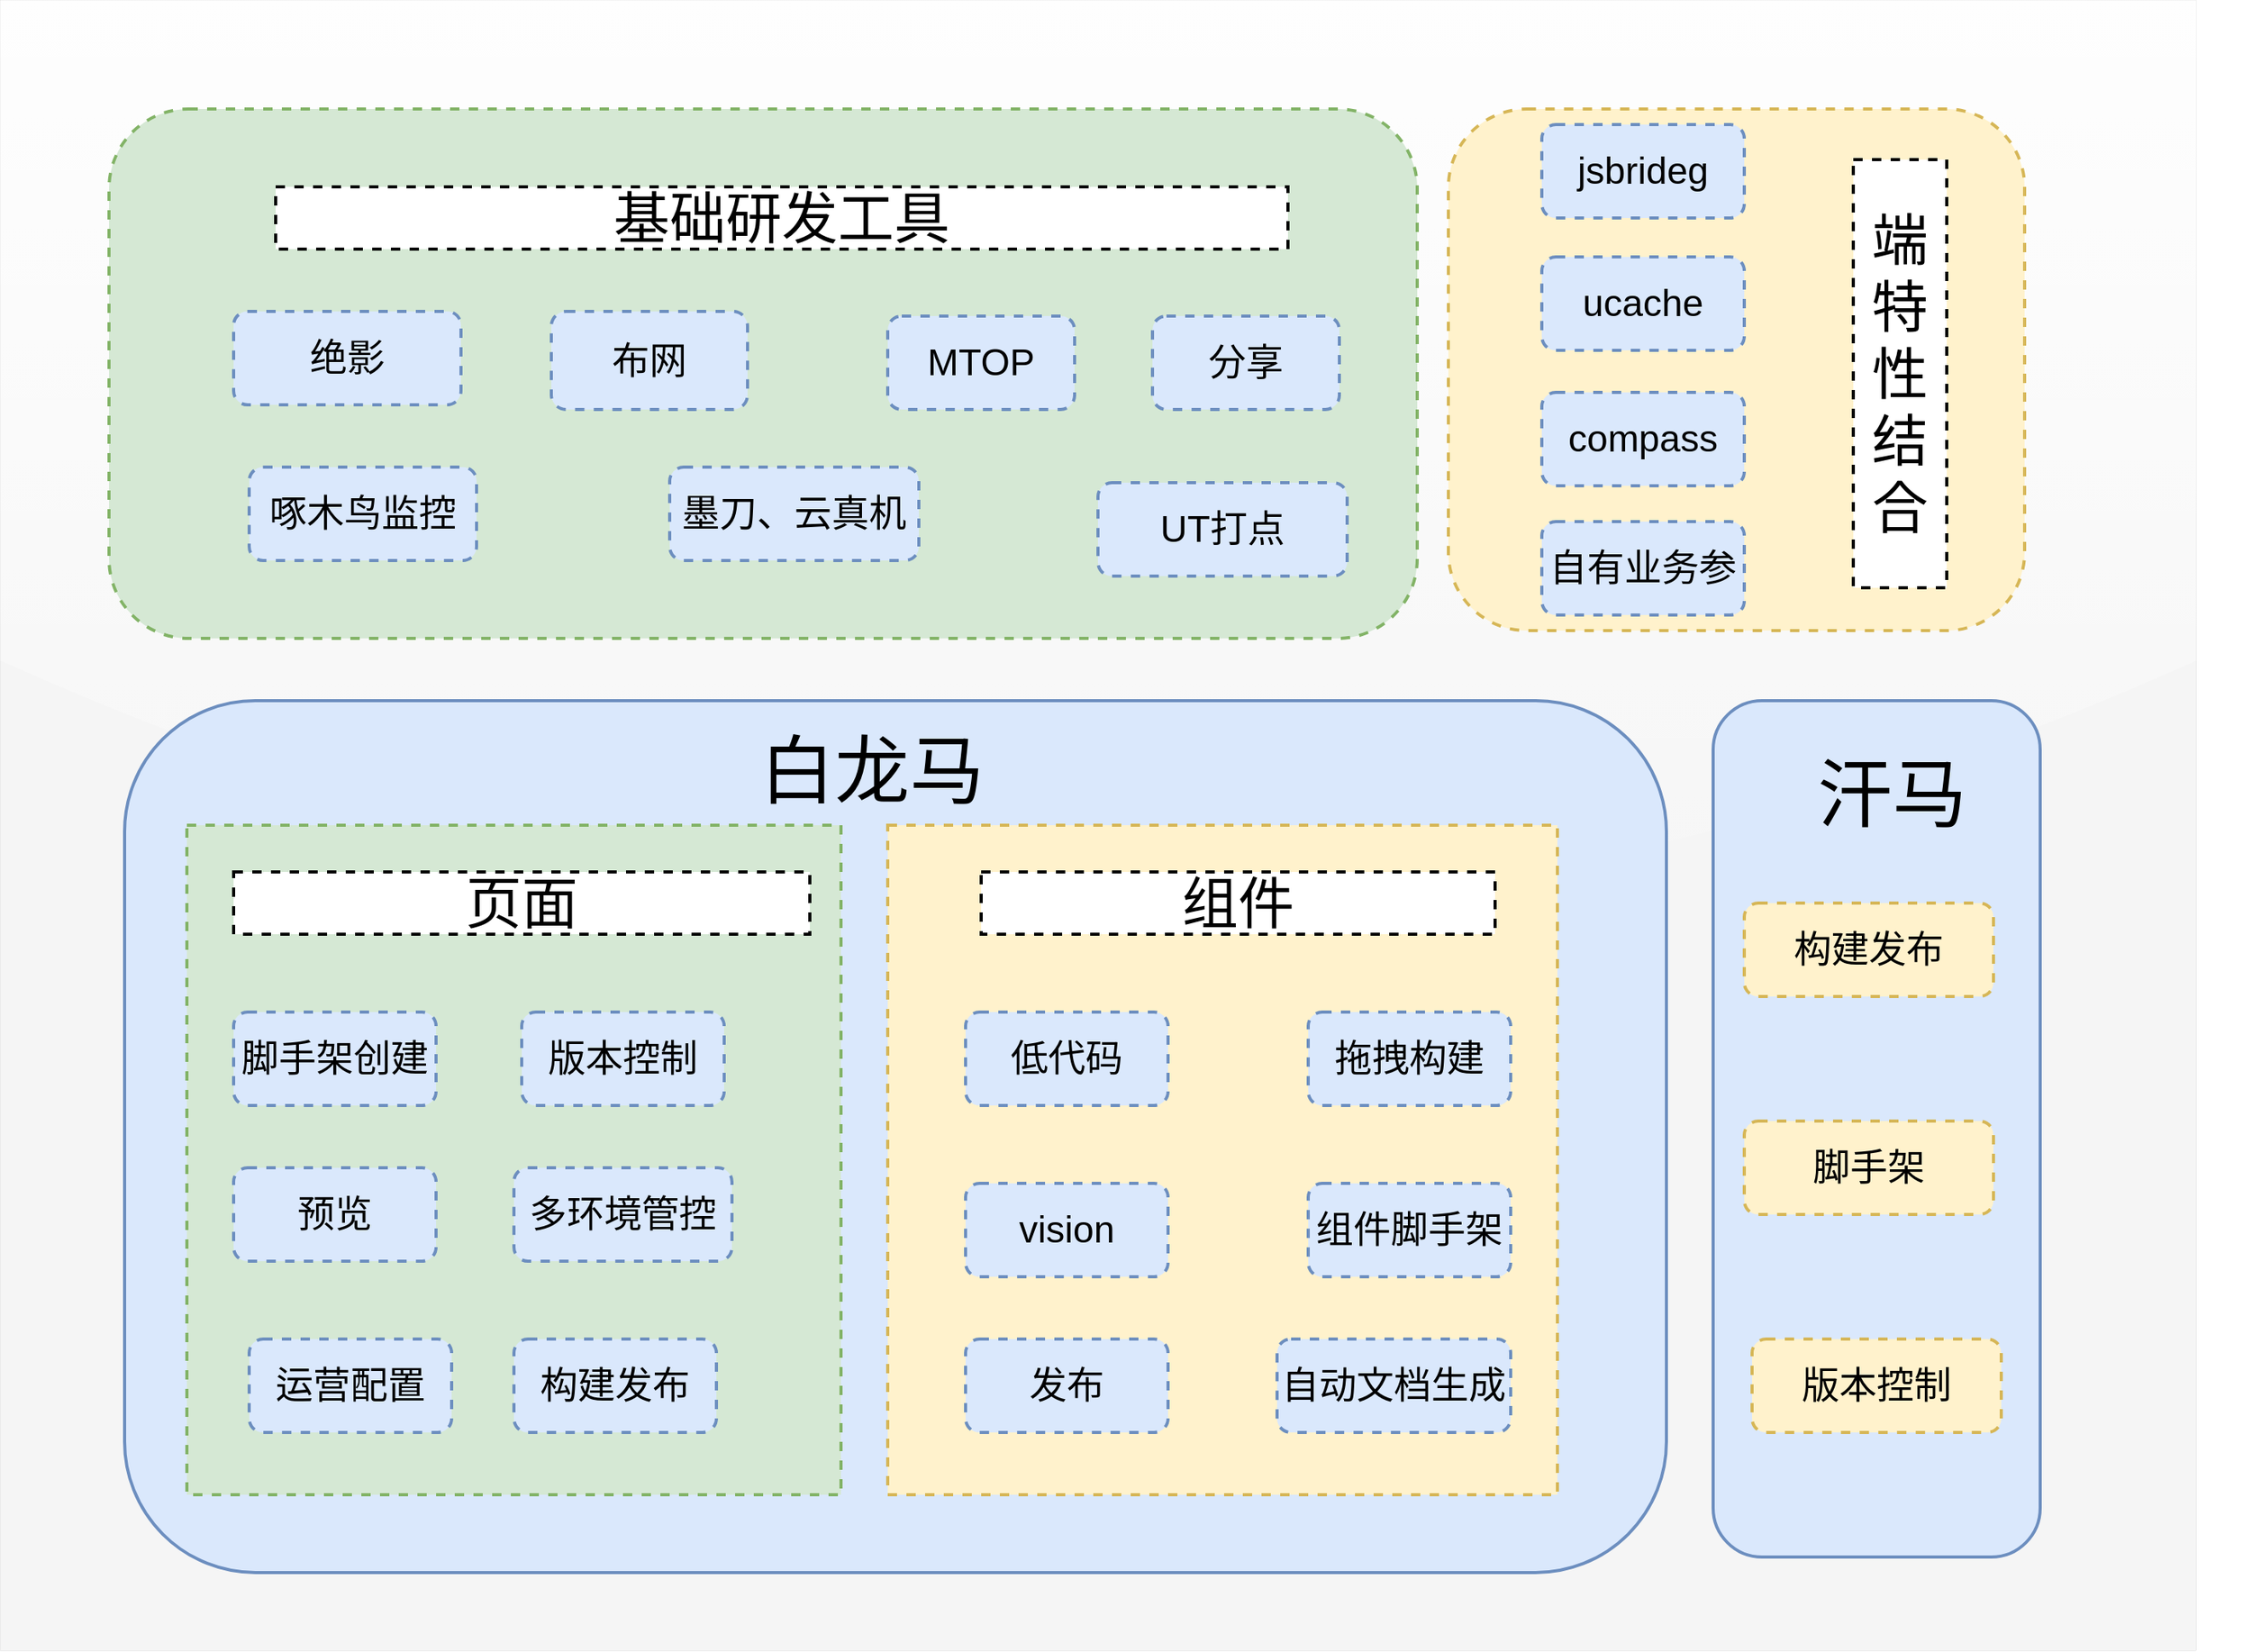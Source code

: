 <mxfile version="14.9.5" type="github">
  <diagram id="MzoD1pdsXGnQqIU2uFUW" name="第 1 页">
    <mxGraphModel dx="3153" dy="1663" grid="1" gridSize="10" guides="1" tooltips="1" connect="1" arrows="1" fold="1" page="1" pageScale="1" pageWidth="827" pageHeight="1169" math="0" shadow="0">
      <root>
        <mxCell id="0" />
        <mxCell id="1" parent="0" />
        <mxCell id="7sJ5hEUUU9Sj4qeGpMjh-2" value="" style="rounded=0;whiteSpace=wrap;html=1;strokeWidth=0;fillColor=#f5f5f5;strokeColor=#666666;fontColor=#333333;glass=1;" vertex="1" parent="1">
          <mxGeometry y="100" width="1410" height="1060" as="geometry" />
        </mxCell>
        <mxCell id="7sJ5hEUUU9Sj4qeGpMjh-7" value="" style="rounded=1;whiteSpace=wrap;html=1;strokeWidth=2;fillColor=#dae8fc;strokeColor=#6c8ebf;" vertex="1" parent="1">
          <mxGeometry x="80" y="550" width="990" height="560" as="geometry" />
        </mxCell>
        <mxCell id="7sJ5hEUUU9Sj4qeGpMjh-8" value="&lt;font style=&quot;font-size: 48px&quot;&gt;白龙马&lt;/font&gt;" style="text;html=1;strokeColor=none;fillColor=none;align=center;verticalAlign=middle;whiteSpace=wrap;rounded=0;dashed=1;" vertex="1" parent="1">
          <mxGeometry x="330" y="585" width="460" height="20" as="geometry" />
        </mxCell>
        <mxCell id="7sJ5hEUUU9Sj4qeGpMjh-11" value="" style="rounded=0;whiteSpace=wrap;html=1;strokeWidth=2;dashed=1;fillColor=#d5e8d4;strokeColor=#82b366;" vertex="1" parent="1">
          <mxGeometry x="120" y="630" width="420" height="430" as="geometry" />
        </mxCell>
        <mxCell id="7sJ5hEUUU9Sj4qeGpMjh-12" value="" style="rounded=0;whiteSpace=wrap;html=1;strokeWidth=2;dashed=1;fillColor=#fff2cc;strokeColor=#d6b656;" vertex="1" parent="1">
          <mxGeometry x="570" y="630" width="430" height="430" as="geometry" />
        </mxCell>
        <mxCell id="7sJ5hEUUU9Sj4qeGpMjh-14" value="&lt;font style=&quot;font-size: 36px&quot;&gt;组件&lt;/font&gt;" style="rounded=0;whiteSpace=wrap;html=1;dashed=1;strokeWidth=2;" vertex="1" parent="1">
          <mxGeometry x="630" y="660" width="330" height="40" as="geometry" />
        </mxCell>
        <mxCell id="7sJ5hEUUU9Sj4qeGpMjh-15" value="&lt;font style=&quot;font-size: 36px&quot;&gt;页面&lt;/font&gt;" style="rounded=0;whiteSpace=wrap;html=1;dashed=1;strokeWidth=2;" vertex="1" parent="1">
          <mxGeometry x="150" y="660" width="370" height="40" as="geometry" />
        </mxCell>
        <mxCell id="7sJ5hEUUU9Sj4qeGpMjh-17" value="&lt;font style=&quot;font-size: 24px&quot;&gt;脚手架创建&lt;/font&gt;" style="rounded=1;whiteSpace=wrap;html=1;dashed=1;strokeWidth=2;fillColor=#dae8fc;strokeColor=#6c8ebf;fontSize=22;" vertex="1" parent="1">
          <mxGeometry x="150" y="750" width="130" height="60" as="geometry" />
        </mxCell>
        <mxCell id="7sJ5hEUUU9Sj4qeGpMjh-18" value="&lt;font style=&quot;font-size: 24px&quot;&gt;版本控制&lt;/font&gt;" style="rounded=1;whiteSpace=wrap;html=1;dashed=1;strokeWidth=2;fillColor=#dae8fc;strokeColor=#6c8ebf;fontSize=22;" vertex="1" parent="1">
          <mxGeometry x="335" y="750" width="130" height="60" as="geometry" />
        </mxCell>
        <mxCell id="7sJ5hEUUU9Sj4qeGpMjh-19" value="&lt;font style=&quot;font-size: 24px&quot;&gt;构建发布&lt;/font&gt;" style="rounded=1;whiteSpace=wrap;html=1;dashed=1;strokeWidth=2;fillColor=#dae8fc;strokeColor=#6c8ebf;fontSize=22;" vertex="1" parent="1">
          <mxGeometry x="330" y="960" width="130" height="60" as="geometry" />
        </mxCell>
        <mxCell id="7sJ5hEUUU9Sj4qeGpMjh-20" value="&lt;font style=&quot;font-size: 24px&quot;&gt;预览&lt;/font&gt;" style="rounded=1;whiteSpace=wrap;html=1;dashed=1;strokeWidth=2;fillColor=#dae8fc;strokeColor=#6c8ebf;fontSize=22;" vertex="1" parent="1">
          <mxGeometry x="150" y="850" width="130" height="60" as="geometry" />
        </mxCell>
        <mxCell id="7sJ5hEUUU9Sj4qeGpMjh-21" value="&lt;font style=&quot;font-size: 24px&quot;&gt;运营配置&lt;/font&gt;" style="rounded=1;whiteSpace=wrap;html=1;dashed=1;strokeWidth=2;fillColor=#dae8fc;strokeColor=#6c8ebf;fontSize=22;" vertex="1" parent="1">
          <mxGeometry x="160" y="960" width="130" height="60" as="geometry" />
        </mxCell>
        <mxCell id="7sJ5hEUUU9Sj4qeGpMjh-22" value="&lt;span style=&quot;font-size: 24px&quot;&gt;多环境管控&lt;/span&gt;" style="rounded=1;whiteSpace=wrap;html=1;dashed=1;strokeWidth=2;fillColor=#dae8fc;strokeColor=#6c8ebf;fontSize=22;" vertex="1" parent="1">
          <mxGeometry x="330" y="850" width="140" height="60" as="geometry" />
        </mxCell>
        <mxCell id="7sJ5hEUUU9Sj4qeGpMjh-23" value="&lt;font style=&quot;font-size: 24px&quot;&gt;低代码&lt;/font&gt;" style="rounded=1;whiteSpace=wrap;html=1;dashed=1;strokeWidth=2;fillColor=#dae8fc;strokeColor=#6c8ebf;fontSize=22;" vertex="1" parent="1">
          <mxGeometry x="620" y="750" width="130" height="60" as="geometry" />
        </mxCell>
        <mxCell id="7sJ5hEUUU9Sj4qeGpMjh-24" value="&lt;font style=&quot;font-size: 24px&quot;&gt;拖拽构建&lt;/font&gt;" style="rounded=1;whiteSpace=wrap;html=1;dashed=1;strokeWidth=2;fillColor=#dae8fc;strokeColor=#6c8ebf;fontSize=22;" vertex="1" parent="1">
          <mxGeometry x="840" y="750" width="130" height="60" as="geometry" />
        </mxCell>
        <mxCell id="7sJ5hEUUU9Sj4qeGpMjh-29" value="&lt;span style=&quot;font-size: 24px&quot;&gt;vision&lt;/span&gt;" style="rounded=1;whiteSpace=wrap;html=1;dashed=1;strokeWidth=2;fillColor=#dae8fc;strokeColor=#6c8ebf;fontSize=22;" vertex="1" parent="1">
          <mxGeometry x="620" y="860" width="130" height="60" as="geometry" />
        </mxCell>
        <mxCell id="7sJ5hEUUU9Sj4qeGpMjh-30" value="&lt;span style=&quot;font-size: 24px&quot;&gt;组件脚手架&lt;/span&gt;" style="rounded=1;whiteSpace=wrap;html=1;dashed=1;strokeWidth=2;fillColor=#dae8fc;strokeColor=#6c8ebf;fontSize=22;" vertex="1" parent="1">
          <mxGeometry x="840" y="860" width="130" height="60" as="geometry" />
        </mxCell>
        <mxCell id="7sJ5hEUUU9Sj4qeGpMjh-32" value="&lt;span style=&quot;font-size: 24px&quot;&gt;发布&lt;/span&gt;" style="rounded=1;whiteSpace=wrap;html=1;dashed=1;strokeWidth=2;fillColor=#dae8fc;strokeColor=#6c8ebf;fontSize=22;" vertex="1" parent="1">
          <mxGeometry x="620" y="960" width="130" height="60" as="geometry" />
        </mxCell>
        <mxCell id="7sJ5hEUUU9Sj4qeGpMjh-33" value="&lt;span style=&quot;font-size: 24px&quot;&gt;自动文档生成&lt;/span&gt;" style="rounded=1;whiteSpace=wrap;html=1;dashed=1;strokeWidth=2;fillColor=#dae8fc;strokeColor=#6c8ebf;fontSize=22;" vertex="1" parent="1">
          <mxGeometry x="820" y="960" width="150" height="60" as="geometry" />
        </mxCell>
        <mxCell id="7sJ5hEUUU9Sj4qeGpMjh-34" value="&lt;span style=&quot;font-size: 24px&quot;&gt;通用组件&lt;/span&gt;" style="rounded=1;whiteSpace=wrap;html=1;dashed=1;strokeWidth=2;fillColor=#dae8fc;strokeColor=#6c8ebf;fontSize=22;" vertex="1" parent="1">
          <mxGeometry x="1111" y="960" width="139" height="60" as="geometry" />
        </mxCell>
        <mxCell id="7sJ5hEUUU9Sj4qeGpMjh-38" value="" style="rounded=1;whiteSpace=wrap;html=1;strokeWidth=2;dashed=1;fillColor=#d5e8d4;strokeColor=#82b366;" vertex="1" parent="1">
          <mxGeometry x="70" y="170" width="840" height="340" as="geometry" />
        </mxCell>
        <mxCell id="7sJ5hEUUU9Sj4qeGpMjh-39" value="" style="rounded=1;whiteSpace=wrap;html=1;strokeWidth=2;dashed=1;fillColor=#fff2cc;strokeColor=#d6b656;glass=0;sketch=0;" vertex="1" parent="1">
          <mxGeometry x="930" y="170" width="370" height="335" as="geometry" />
        </mxCell>
        <mxCell id="7sJ5hEUUU9Sj4qeGpMjh-41" value="&lt;span style=&quot;font-size: 36px&quot;&gt;基础研发工具&lt;/span&gt;" style="rounded=0;whiteSpace=wrap;html=1;dashed=1;strokeWidth=2;" vertex="1" parent="1">
          <mxGeometry x="177" y="220" width="650" height="40" as="geometry" />
        </mxCell>
        <mxCell id="7sJ5hEUUU9Sj4qeGpMjh-42" value="&lt;font style=&quot;font-size: 24px&quot;&gt;墨刀、云真机&lt;/font&gt;" style="rounded=1;whiteSpace=wrap;html=1;dashed=1;strokeWidth=2;fillColor=#dae8fc;strokeColor=#6c8ebf;fontSize=22;" vertex="1" parent="1">
          <mxGeometry x="430" y="400" width="160" height="60" as="geometry" />
        </mxCell>
        <mxCell id="7sJ5hEUUU9Sj4qeGpMjh-43" value="&lt;font style=&quot;font-size: 24px&quot;&gt;jsbrideg&lt;/font&gt;" style="rounded=1;whiteSpace=wrap;html=1;dashed=1;strokeWidth=2;fillColor=#dae8fc;strokeColor=#6c8ebf;fontSize=22;" vertex="1" parent="1">
          <mxGeometry x="990" y="180" width="130" height="60" as="geometry" />
        </mxCell>
        <mxCell id="7sJ5hEUUU9Sj4qeGpMjh-44" value="&lt;font style=&quot;font-size: 24px&quot;&gt;UT打点&lt;/font&gt;" style="rounded=1;whiteSpace=wrap;html=1;dashed=1;strokeWidth=2;fillColor=#dae8fc;strokeColor=#6c8ebf;fontSize=22;" vertex="1" parent="1">
          <mxGeometry x="705" y="410" width="160" height="60" as="geometry" />
        </mxCell>
        <mxCell id="7sJ5hEUUU9Sj4qeGpMjh-45" value="&lt;span style=&quot;font-size: 24px&quot;&gt;分享&lt;/span&gt;" style="rounded=1;whiteSpace=wrap;html=1;dashed=1;strokeWidth=2;fillColor=#dae8fc;strokeColor=#6c8ebf;fontSize=22;" vertex="1" parent="1">
          <mxGeometry x="740" y="303" width="120" height="60" as="geometry" />
        </mxCell>
        <mxCell id="7sJ5hEUUU9Sj4qeGpMjh-46" value="&lt;span style=&quot;font-size: 24px&quot;&gt;布网&lt;/span&gt;" style="rounded=1;whiteSpace=wrap;html=1;dashed=1;strokeWidth=2;fillColor=#dae8fc;strokeColor=#6c8ebf;fontSize=22;" vertex="1" parent="1">
          <mxGeometry x="354" y="300" width="126" height="63" as="geometry" />
        </mxCell>
        <mxCell id="7sJ5hEUUU9Sj4qeGpMjh-48" value="&lt;span style=&quot;font-size: 24px&quot;&gt;啄木鸟监控&lt;/span&gt;" style="rounded=1;whiteSpace=wrap;html=1;dashed=1;strokeWidth=2;fillColor=#dae8fc;strokeColor=#6c8ebf;fontSize=22;" vertex="1" parent="1">
          <mxGeometry x="160" y="400" width="146" height="60" as="geometry" />
        </mxCell>
        <mxCell id="7sJ5hEUUU9Sj4qeGpMjh-49" value="&lt;font style=&quot;font-size: 24px&quot;&gt;ucache&lt;/font&gt;" style="rounded=1;whiteSpace=wrap;html=1;dashed=1;strokeWidth=2;fillColor=#dae8fc;strokeColor=#6c8ebf;fontSize=22;" vertex="1" parent="1">
          <mxGeometry x="990" y="265" width="130" height="60" as="geometry" />
        </mxCell>
        <mxCell id="7sJ5hEUUU9Sj4qeGpMjh-50" value="&lt;span style=&quot;font-size: 24px&quot;&gt;自有业务参&lt;/span&gt;" style="rounded=1;whiteSpace=wrap;html=1;dashed=1;strokeWidth=2;fillColor=#dae8fc;strokeColor=#6c8ebf;fontSize=22;" vertex="1" parent="1">
          <mxGeometry x="990" y="435" width="130" height="60" as="geometry" />
        </mxCell>
        <mxCell id="7sJ5hEUUU9Sj4qeGpMjh-51" value="&lt;font style=&quot;font-size: 24px&quot;&gt;compass&lt;/font&gt;" style="rounded=1;whiteSpace=wrap;html=1;dashed=1;strokeWidth=2;fillColor=#dae8fc;strokeColor=#6c8ebf;fontSize=22;" vertex="1" parent="1">
          <mxGeometry x="990" y="352" width="130" height="60" as="geometry" />
        </mxCell>
        <mxCell id="7sJ5hEUUU9Sj4qeGpMjh-55" value="&lt;span style=&quot;font-size: 24px&quot;&gt;MTOP&lt;/span&gt;" style="rounded=1;whiteSpace=wrap;html=1;dashed=1;strokeWidth=2;fillColor=#dae8fc;strokeColor=#6c8ebf;fontSize=22;" vertex="1" parent="1">
          <mxGeometry x="570" y="303" width="120" height="60" as="geometry" />
        </mxCell>
        <mxCell id="7sJ5hEUUU9Sj4qeGpMjh-56" value="&lt;span style=&quot;font-size: 24px&quot;&gt;绝影&lt;/span&gt;" style="rounded=1;whiteSpace=wrap;html=1;dashed=1;strokeWidth=2;fillColor=#dae8fc;strokeColor=#6c8ebf;fontSize=22;" vertex="1" parent="1">
          <mxGeometry x="150" y="300" width="146" height="60" as="geometry" />
        </mxCell>
        <mxCell id="7sJ5hEUUU9Sj4qeGpMjh-58" value="" style="rounded=1;whiteSpace=wrap;html=1;strokeWidth=2;fillColor=#dae8fc;strokeColor=#6c8ebf;" vertex="1" parent="1">
          <mxGeometry x="1100" y="550" width="210" height="550" as="geometry" />
        </mxCell>
        <mxCell id="7sJ5hEUUU9Sj4qeGpMjh-59" value="&lt;span style=&quot;font-size: 48px&quot;&gt;汗马&lt;/span&gt;" style="text;html=1;strokeColor=none;fillColor=none;align=center;verticalAlign=middle;whiteSpace=wrap;rounded=0;dashed=1;" vertex="1" parent="1">
          <mxGeometry x="985" y="600" width="460" height="20" as="geometry" />
        </mxCell>
        <mxCell id="7sJ5hEUUU9Sj4qeGpMjh-60" value="&lt;font style=&quot;font-size: 24px&quot;&gt;构建发布&lt;/font&gt;" style="rounded=1;whiteSpace=wrap;html=1;dashed=1;strokeWidth=2;fillColor=#fff2cc;strokeColor=#d6b656;fontSize=22;" vertex="1" parent="1">
          <mxGeometry x="1120" y="680" width="160" height="60" as="geometry" />
        </mxCell>
        <mxCell id="7sJ5hEUUU9Sj4qeGpMjh-62" value="&lt;font style=&quot;font-size: 24px&quot;&gt;脚手架&lt;/font&gt;" style="rounded=1;whiteSpace=wrap;html=1;dashed=1;strokeWidth=2;fillColor=#fff2cc;strokeColor=#d6b656;fontSize=22;" vertex="1" parent="1">
          <mxGeometry x="1120" y="820" width="160" height="60" as="geometry" />
        </mxCell>
        <mxCell id="7sJ5hEUUU9Sj4qeGpMjh-63" value="&lt;font style=&quot;font-size: 24px&quot;&gt;版本控制&lt;/font&gt;" style="rounded=1;whiteSpace=wrap;html=1;dashed=1;strokeWidth=2;fillColor=#fff2cc;strokeColor=#d6b656;fontSize=22;" vertex="1" parent="1">
          <mxGeometry x="1125" y="960" width="160" height="60" as="geometry" />
        </mxCell>
        <mxCell id="7sJ5hEUUU9Sj4qeGpMjh-66" value="&lt;span style=&quot;font-size: 36px&quot;&gt;端特性结合&lt;/span&gt;" style="rounded=0;whiteSpace=wrap;html=1;dashed=1;strokeWidth=2;" vertex="1" parent="1">
          <mxGeometry x="1190" y="202.5" width="60" height="275" as="geometry" />
        </mxCell>
      </root>
    </mxGraphModel>
  </diagram>
</mxfile>
